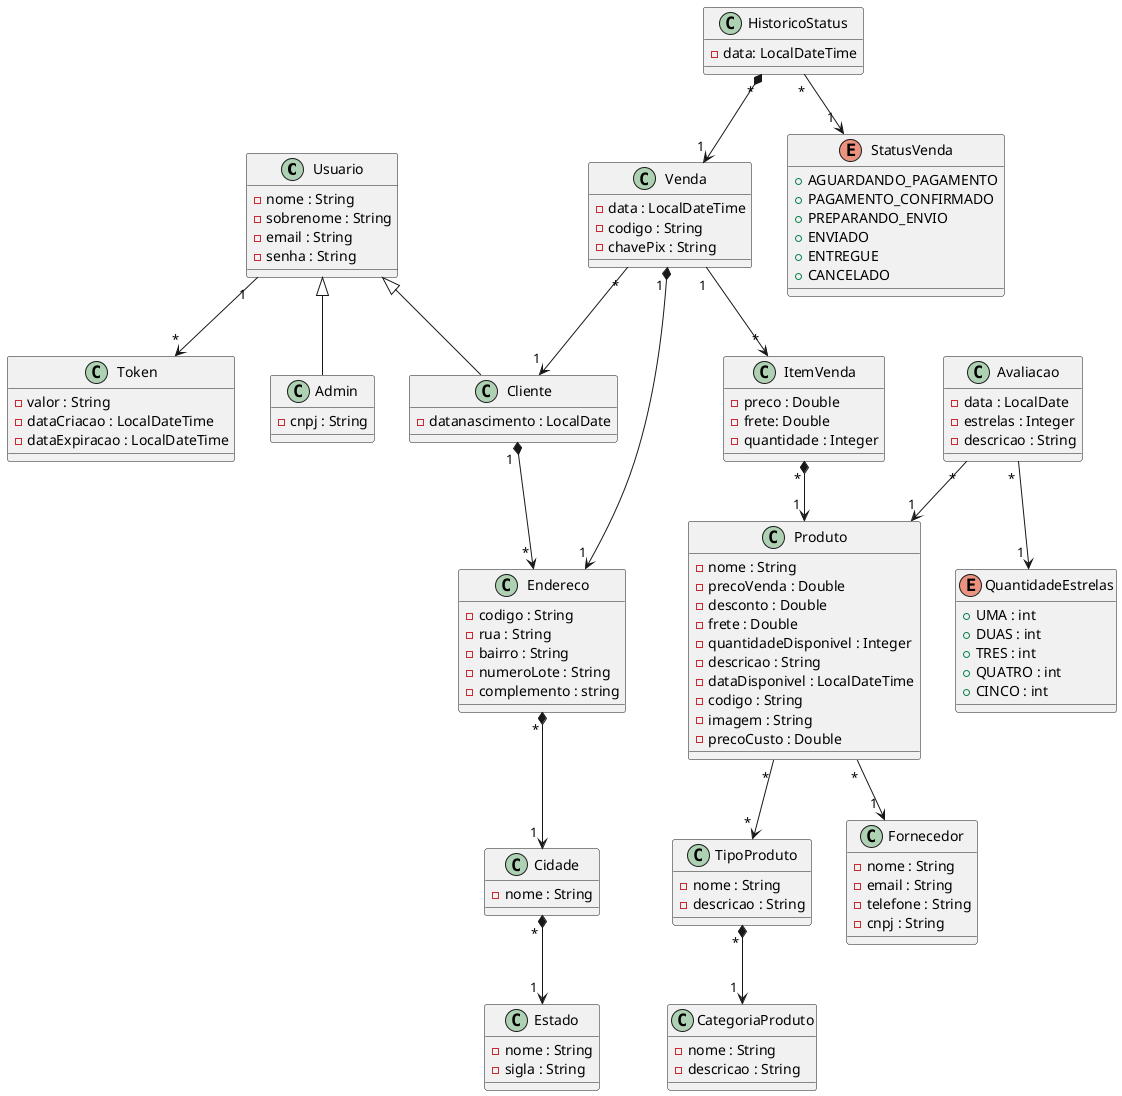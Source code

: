 @startuml TrabalhoTopicos

class Usuario {
  - nome : String
  - sobrenome : String
  - email : String
  - senha : String
}

class Token {
  - valor : String
  - dataCriacao : LocalDateTime
  - dataExpiracao : LocalDateTime
}

class Cliente {
  - datanascimento : LocalDate
}

class Admin {
  - cnpj : String
}

class Endereco {
  - codigo : String
  - rua : String
  - bairro : String
  - numeroLote : String
  - complemento : string
}

class Estado {
  - nome : String
  - sigla : String
}

class Cidade {
  - nome : String
}

class CategoriaProduto {
  - nome : String
  - descricao : String
}

class TipoProduto {
  - nome : String
  - descricao : String
}

class Produto {
  - nome : String
  - precoVenda : Double
  - desconto : Double
  - frete : Double
  - quantidadeDisponivel : Integer
  - descricao : String
  - dataDisponivel : LocalDateTime
  - codigo : String
  - imagem : String
  - precoCusto : Double
}

class ItemVenda {
  - preco : Double
  - frete: Double
  - quantidade : Integer
}

class Venda {
  - data : LocalDateTime
  - codigo : String
  - chavePix : String
}

class Fornecedor {
  - nome : String
  - email : String
  - telefone : String
  - cnpj : String
}

class HistoricoStatus {
  - data: LocalDateTime
}

enum StatusVenda {
  + AGUARDANDO_PAGAMENTO
  + PAGAMENTO_CONFIRMADO
  + PREPARANDO_ENVIO
  + ENVIADO
  + ENTREGUE
  + CANCELADO
}

class Avaliacao {
  - data : LocalDate
  - estrelas : Integer
  - descricao : String
}

enum QuantidadeEstrelas  {
  + UMA : int
  + DUAS : int
  + TRES : int
  + QUATRO : int
  + CINCO : int
}

Usuario " 1 " --> " * " Token
Usuario <|--  Cliente
Usuario <|--  Admin
Cliente " 1 " *--> " * " Endereco
Endereco " * " *--> " 1 " Cidade
Cidade " * " *--> " 1 " Estado

Venda " 1 " *--> " 1 " Endereco
Venda " * " --> " 1 " Cliente
Venda " 1 " --> " * " ItemVenda
ItemVenda " * " *--> " 1 " Produto
Produto " * " --> " 1 " Fornecedor
HistoricoStatus " * " *--> " 1 " Venda
HistoricoStatus " * " --> " 1 " StatusVenda

Produto " * " --> " * " TipoProduto
TipoProduto " * " *--> " 1 " CategoriaProduto

Avaliacao " * " --> " 1 " QuantidadeEstrelas
Avaliacao " * " --> " 1 " Produto

@enduml